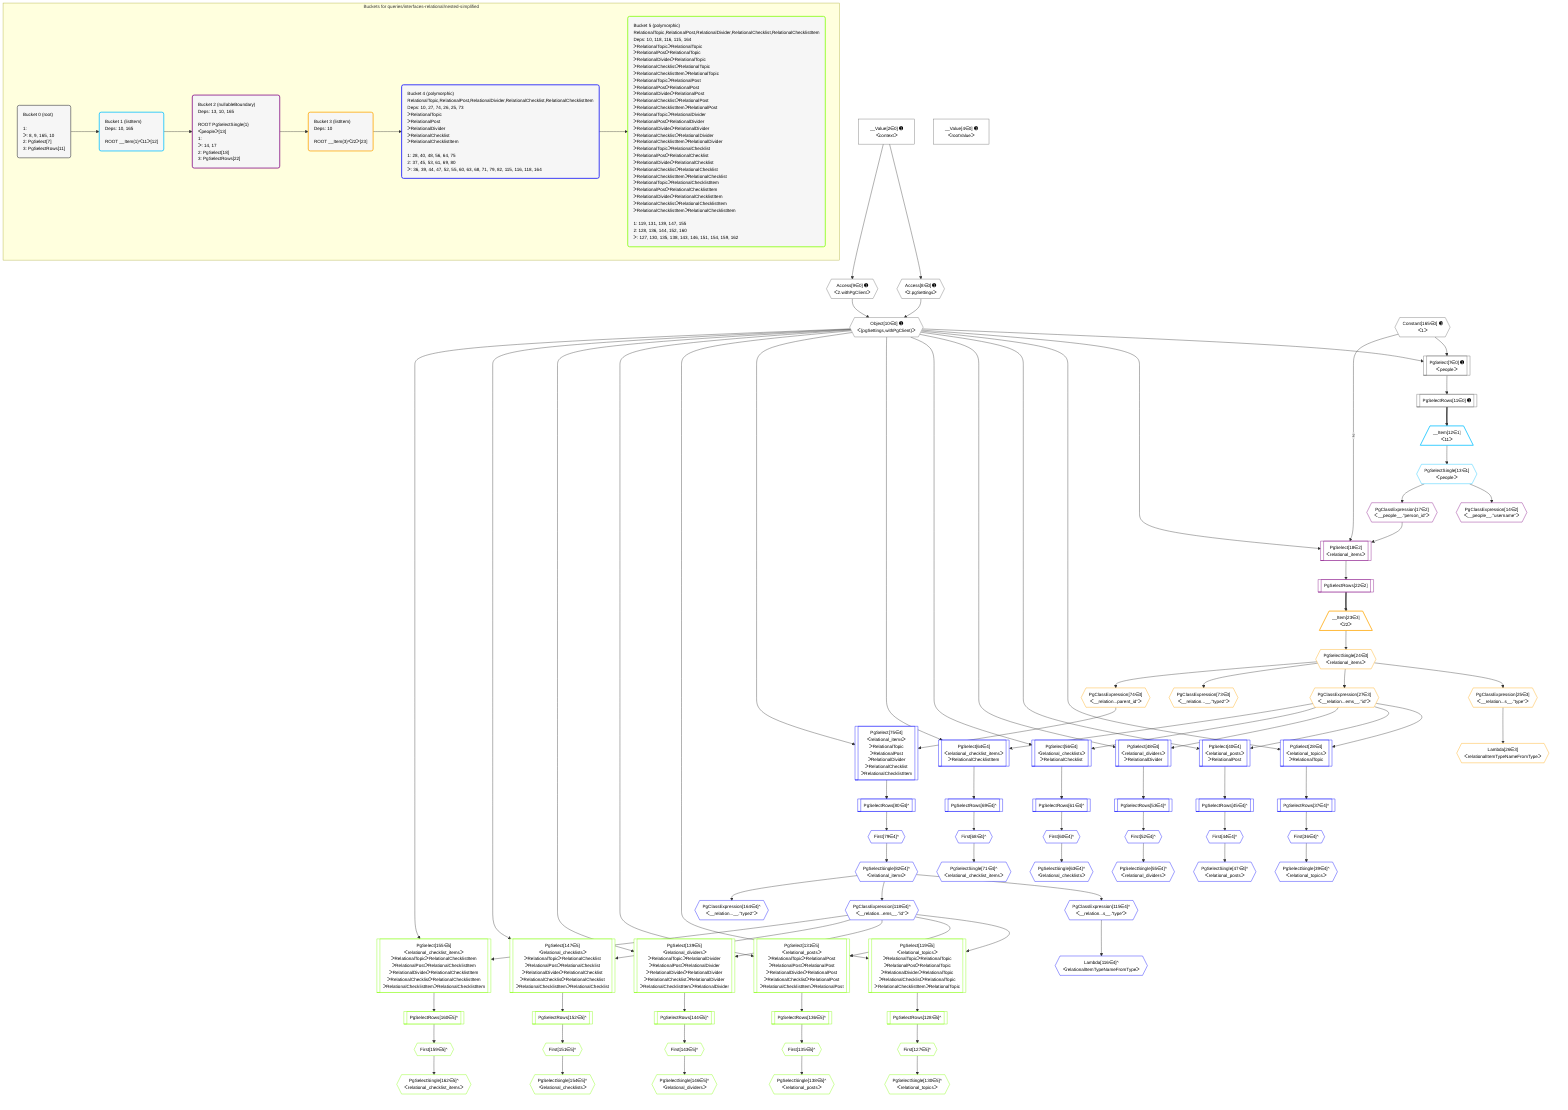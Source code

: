 %%{init: {'themeVariables': { 'fontSize': '12px'}}}%%
graph TD
    classDef path fill:#eee,stroke:#000,color:#000
    classDef plan fill:#fff,stroke-width:1px,color:#000
    classDef itemplan fill:#fff,stroke-width:2px,color:#000
    classDef unbatchedplan fill:#dff,stroke-width:1px,color:#000
    classDef sideeffectplan fill:#fcc,stroke-width:2px,color:#000
    classDef bucket fill:#f6f6f6,color:#000,stroke-width:2px,text-align:left

    subgraph "Buckets for queries/interfaces-relational/nested-simplified"
    Bucket0("Bucket 0 (root)<br /><br />1: <br />ᐳ: 8, 9, 165, 10<br />2: PgSelect[7]<br />3: PgSelectRows[11]"):::bucket
    Bucket1("Bucket 1 (listItem)<br />Deps: 10, 165<br /><br />ROOT __Item{1}ᐸ11ᐳ[12]"):::bucket
    Bucket2("Bucket 2 (nullableBoundary)<br />Deps: 13, 10, 165<br /><br />ROOT PgSelectSingle{1}ᐸpeopleᐳ[13]<br />1: <br />ᐳ: 14, 17<br />2: PgSelect[18]<br />3: PgSelectRows[22]"):::bucket
    Bucket3("Bucket 3 (listItem)<br />Deps: 10<br /><br />ROOT __Item{3}ᐸ22ᐳ[23]"):::bucket
    Bucket4("Bucket 4 (polymorphic)<br />RelationalTopic,RelationalPost,RelationalDivider,RelationalChecklist,RelationalChecklistItem<br />Deps: 10, 27, 74, 26, 25, 73<br />ᐳRelationalTopic<br />ᐳRelationalPost<br />ᐳRelationalDivider<br />ᐳRelationalChecklist<br />ᐳRelationalChecklistItem<br /><br />1: 28, 40, 48, 56, 64, 75<br />2: 37, 45, 53, 61, 69, 80<br />ᐳ: 36, 39, 44, 47, 52, 55, 60, 63, 68, 71, 79, 82, 115, 116, 118, 164"):::bucket
    Bucket5("Bucket 5 (polymorphic)<br />RelationalTopic,RelationalPost,RelationalDivider,RelationalChecklist,RelationalChecklistItem<br />Deps: 10, 118, 116, 115, 164<br />ᐳRelationalTopicᐳRelationalTopic<br />ᐳRelationalPostᐳRelationalTopic<br />ᐳRelationalDividerᐳRelationalTopic<br />ᐳRelationalChecklistᐳRelationalTopic<br />ᐳRelationalChecklistItemᐳRelationalTopic<br />ᐳRelationalTopicᐳRelationalPost<br />ᐳRelationalPostᐳRelationalPost<br />ᐳRelationalDividerᐳRelationalPost<br />ᐳRelationalChecklistᐳRelationalPost<br />ᐳRelationalChecklistItemᐳRelationalPost<br />ᐳRelationalTopicᐳRelationalDivider<br />ᐳRelationalPostᐳRelationalDivider<br />ᐳRelationalDividerᐳRelationalDivider<br />ᐳRelationalChecklistᐳRelationalDivider<br />ᐳRelationalChecklistItemᐳRelationalDivider<br />ᐳRelationalTopicᐳRelationalChecklist<br />ᐳRelationalPostᐳRelationalChecklist<br />ᐳRelationalDividerᐳRelationalChecklist<br />ᐳRelationalChecklistᐳRelationalChecklist<br />ᐳRelationalChecklistItemᐳRelationalChecklist<br />ᐳRelationalTopicᐳRelationalChecklistItem<br />ᐳRelationalPostᐳRelationalChecklistItem<br />ᐳRelationalDividerᐳRelationalChecklistItem<br />ᐳRelationalChecklistᐳRelationalChecklistItem<br />ᐳRelationalChecklistItemᐳRelationalChecklistItem<br /><br />1: 119, 131, 139, 147, 155<br />2: 128, 136, 144, 152, 160<br />ᐳ: 127, 130, 135, 138, 143, 146, 151, 154, 159, 162"):::bucket
    end
    Bucket0 --> Bucket1
    Bucket1 --> Bucket2
    Bucket2 --> Bucket3
    Bucket3 --> Bucket4
    Bucket4 --> Bucket5

    %% plan dependencies
    PgSelect7[["PgSelect[7∈0] ➊<br />ᐸpeopleᐳ"]]:::plan
    Object10{{"Object[10∈0] ➊<br />ᐸ{pgSettings,withPgClient}ᐳ"}}:::plan
    Constant165{{"Constant[165∈0] ➊<br />ᐸ1ᐳ"}}:::plan
    Object10 & Constant165 --> PgSelect7
    Access8{{"Access[8∈0] ➊<br />ᐸ2.pgSettingsᐳ"}}:::plan
    Access9{{"Access[9∈0] ➊<br />ᐸ2.withPgClientᐳ"}}:::plan
    Access8 & Access9 --> Object10
    __Value2["__Value[2∈0] ➊<br />ᐸcontextᐳ"]:::plan
    __Value2 --> Access8
    __Value2 --> Access9
    PgSelectRows11[["PgSelectRows[11∈0] ➊"]]:::plan
    PgSelect7 --> PgSelectRows11
    __Value4["__Value[4∈0] ➊<br />ᐸrootValueᐳ"]:::plan
    __Item12[/"__Item[12∈1]<br />ᐸ11ᐳ"\]:::itemplan
    PgSelectRows11 ==> __Item12
    PgSelectSingle13{{"PgSelectSingle[13∈1]<br />ᐸpeopleᐳ"}}:::plan
    __Item12 --> PgSelectSingle13
    PgSelect18[["PgSelect[18∈2]<br />ᐸrelational_itemsᐳ"]]:::plan
    PgClassExpression17{{"PgClassExpression[17∈2]<br />ᐸ__people__.”person_id”ᐳ"}}:::plan
    Object10 & PgClassExpression17 --> PgSelect18
    Constant165 -- 2 --> PgSelect18
    PgClassExpression14{{"PgClassExpression[14∈2]<br />ᐸ__people__.”username”ᐳ"}}:::plan
    PgSelectSingle13 --> PgClassExpression14
    PgSelectSingle13 --> PgClassExpression17
    PgSelectRows22[["PgSelectRows[22∈2]"]]:::plan
    PgSelect18 --> PgSelectRows22
    __Item23[/"__Item[23∈3]<br />ᐸ22ᐳ"\]:::itemplan
    PgSelectRows22 ==> __Item23
    PgSelectSingle24{{"PgSelectSingle[24∈3]<br />ᐸrelational_itemsᐳ"}}:::plan
    __Item23 --> PgSelectSingle24
    PgClassExpression25{{"PgClassExpression[25∈3]<br />ᐸ__relation...s__.”type”ᐳ"}}:::plan
    PgSelectSingle24 --> PgClassExpression25
    Lambda26{{"Lambda[26∈3]<br />ᐸrelationalItemTypeNameFromTypeᐳ"}}:::plan
    PgClassExpression25 --> Lambda26
    PgClassExpression27{{"PgClassExpression[27∈3]<br />ᐸ__relation...ems__.”id”ᐳ"}}:::plan
    PgSelectSingle24 --> PgClassExpression27
    PgClassExpression73{{"PgClassExpression[73∈3]<br />ᐸ__relation...__.”type2”ᐳ"}}:::plan
    PgSelectSingle24 --> PgClassExpression73
    PgClassExpression74{{"PgClassExpression[74∈3]<br />ᐸ__relation...parent_id”ᐳ"}}:::plan
    PgSelectSingle24 --> PgClassExpression74
    PgSelect28[["PgSelect[28∈4]<br />ᐸrelational_topicsᐳ<br />ᐳRelationalTopic"]]:::plan
    Object10 & PgClassExpression27 --> PgSelect28
    PgSelect40[["PgSelect[40∈4]<br />ᐸrelational_postsᐳ<br />ᐳRelationalPost"]]:::plan
    Object10 & PgClassExpression27 --> PgSelect40
    PgSelect48[["PgSelect[48∈4]<br />ᐸrelational_dividersᐳ<br />ᐳRelationalDivider"]]:::plan
    Object10 & PgClassExpression27 --> PgSelect48
    PgSelect56[["PgSelect[56∈4]<br />ᐸrelational_checklistsᐳ<br />ᐳRelationalChecklist"]]:::plan
    Object10 & PgClassExpression27 --> PgSelect56
    PgSelect64[["PgSelect[64∈4]<br />ᐸrelational_checklist_itemsᐳ<br />ᐳRelationalChecklistItem"]]:::plan
    Object10 & PgClassExpression27 --> PgSelect64
    PgSelect75[["PgSelect[75∈4]<br />ᐸrelational_itemsᐳ<br />ᐳRelationalTopic<br />ᐳRelationalPost<br />ᐳRelationalDivider<br />ᐳRelationalChecklist<br />ᐳRelationalChecklistItem"]]:::plan
    Object10 & PgClassExpression74 --> PgSelect75
    First36{{"First[36∈4]^"}}:::plan
    PgSelectRows37[["PgSelectRows[37∈4]^"]]:::plan
    PgSelectRows37 --> First36
    PgSelect28 --> PgSelectRows37
    PgSelectSingle39{{"PgSelectSingle[39∈4]^<br />ᐸrelational_topicsᐳ"}}:::plan
    First36 --> PgSelectSingle39
    First44{{"First[44∈4]^"}}:::plan
    PgSelectRows45[["PgSelectRows[45∈4]^"]]:::plan
    PgSelectRows45 --> First44
    PgSelect40 --> PgSelectRows45
    PgSelectSingle47{{"PgSelectSingle[47∈4]^<br />ᐸrelational_postsᐳ"}}:::plan
    First44 --> PgSelectSingle47
    First52{{"First[52∈4]^"}}:::plan
    PgSelectRows53[["PgSelectRows[53∈4]^"]]:::plan
    PgSelectRows53 --> First52
    PgSelect48 --> PgSelectRows53
    PgSelectSingle55{{"PgSelectSingle[55∈4]^<br />ᐸrelational_dividersᐳ"}}:::plan
    First52 --> PgSelectSingle55
    First60{{"First[60∈4]^"}}:::plan
    PgSelectRows61[["PgSelectRows[61∈4]^"]]:::plan
    PgSelectRows61 --> First60
    PgSelect56 --> PgSelectRows61
    PgSelectSingle63{{"PgSelectSingle[63∈4]^<br />ᐸrelational_checklistsᐳ"}}:::plan
    First60 --> PgSelectSingle63
    First68{{"First[68∈4]^"}}:::plan
    PgSelectRows69[["PgSelectRows[69∈4]^"]]:::plan
    PgSelectRows69 --> First68
    PgSelect64 --> PgSelectRows69
    PgSelectSingle71{{"PgSelectSingle[71∈4]^<br />ᐸrelational_checklist_itemsᐳ"}}:::plan
    First68 --> PgSelectSingle71
    First79{{"First[79∈4]^"}}:::plan
    PgSelectRows80[["PgSelectRows[80∈4]^"]]:::plan
    PgSelectRows80 --> First79
    PgSelect75 --> PgSelectRows80
    PgSelectSingle82{{"PgSelectSingle[82∈4]^<br />ᐸrelational_itemsᐳ"}}:::plan
    First79 --> PgSelectSingle82
    PgClassExpression115{{"PgClassExpression[115∈4]^<br />ᐸ__relation...s__.”type”ᐳ"}}:::plan
    PgSelectSingle82 --> PgClassExpression115
    Lambda116{{"Lambda[116∈4]^<br />ᐸrelationalItemTypeNameFromTypeᐳ"}}:::plan
    PgClassExpression115 --> Lambda116
    PgClassExpression118{{"PgClassExpression[118∈4]^<br />ᐸ__relation...ems__.”id”ᐳ"}}:::plan
    PgSelectSingle82 --> PgClassExpression118
    PgClassExpression164{{"PgClassExpression[164∈4]^<br />ᐸ__relation...__.”type2”ᐳ"}}:::plan
    PgSelectSingle82 --> PgClassExpression164
    PgSelect119[["PgSelect[119∈5]<br />ᐸrelational_topicsᐳ<br />ᐳRelationalTopicᐳRelationalTopic<br />ᐳRelationalPostᐳRelationalTopic<br />ᐳRelationalDividerᐳRelationalTopic<br />ᐳRelationalChecklistᐳRelationalTopic<br />ᐳRelationalChecklistItemᐳRelationalTopic"]]:::plan
    Object10 & PgClassExpression118 --> PgSelect119
    PgSelect131[["PgSelect[131∈5]<br />ᐸrelational_postsᐳ<br />ᐳRelationalTopicᐳRelationalPost<br />ᐳRelationalPostᐳRelationalPost<br />ᐳRelationalDividerᐳRelationalPost<br />ᐳRelationalChecklistᐳRelationalPost<br />ᐳRelationalChecklistItemᐳRelationalPost"]]:::plan
    Object10 & PgClassExpression118 --> PgSelect131
    PgSelect139[["PgSelect[139∈5]<br />ᐸrelational_dividersᐳ<br />ᐳRelationalTopicᐳRelationalDivider<br />ᐳRelationalPostᐳRelationalDivider<br />ᐳRelationalDividerᐳRelationalDivider<br />ᐳRelationalChecklistᐳRelationalDivider<br />ᐳRelationalChecklistItemᐳRelationalDivider"]]:::plan
    Object10 & PgClassExpression118 --> PgSelect139
    PgSelect147[["PgSelect[147∈5]<br />ᐸrelational_checklistsᐳ<br />ᐳRelationalTopicᐳRelationalChecklist<br />ᐳRelationalPostᐳRelationalChecklist<br />ᐳRelationalDividerᐳRelationalChecklist<br />ᐳRelationalChecklistᐳRelationalChecklist<br />ᐳRelationalChecklistItemᐳRelationalChecklist"]]:::plan
    Object10 & PgClassExpression118 --> PgSelect147
    PgSelect155[["PgSelect[155∈5]<br />ᐸrelational_checklist_itemsᐳ<br />ᐳRelationalTopicᐳRelationalChecklistItem<br />ᐳRelationalPostᐳRelationalChecklistItem<br />ᐳRelationalDividerᐳRelationalChecklistItem<br />ᐳRelationalChecklistᐳRelationalChecklistItem<br />ᐳRelationalChecklistItemᐳRelationalChecklistItem"]]:::plan
    Object10 & PgClassExpression118 --> PgSelect155
    First127{{"First[127∈5]^"}}:::plan
    PgSelectRows128[["PgSelectRows[128∈5]^"]]:::plan
    PgSelectRows128 --> First127
    PgSelect119 --> PgSelectRows128
    PgSelectSingle130{{"PgSelectSingle[130∈5]^<br />ᐸrelational_topicsᐳ"}}:::plan
    First127 --> PgSelectSingle130
    First135{{"First[135∈5]^"}}:::plan
    PgSelectRows136[["PgSelectRows[136∈5]^"]]:::plan
    PgSelectRows136 --> First135
    PgSelect131 --> PgSelectRows136
    PgSelectSingle138{{"PgSelectSingle[138∈5]^<br />ᐸrelational_postsᐳ"}}:::plan
    First135 --> PgSelectSingle138
    First143{{"First[143∈5]^"}}:::plan
    PgSelectRows144[["PgSelectRows[144∈5]^"]]:::plan
    PgSelectRows144 --> First143
    PgSelect139 --> PgSelectRows144
    PgSelectSingle146{{"PgSelectSingle[146∈5]^<br />ᐸrelational_dividersᐳ"}}:::plan
    First143 --> PgSelectSingle146
    First151{{"First[151∈5]^"}}:::plan
    PgSelectRows152[["PgSelectRows[152∈5]^"]]:::plan
    PgSelectRows152 --> First151
    PgSelect147 --> PgSelectRows152
    PgSelectSingle154{{"PgSelectSingle[154∈5]^<br />ᐸrelational_checklistsᐳ"}}:::plan
    First151 --> PgSelectSingle154
    First159{{"First[159∈5]^"}}:::plan
    PgSelectRows160[["PgSelectRows[160∈5]^"]]:::plan
    PgSelectRows160 --> First159
    PgSelect155 --> PgSelectRows160
    PgSelectSingle162{{"PgSelectSingle[162∈5]^<br />ᐸrelational_checklist_itemsᐳ"}}:::plan
    First159 --> PgSelectSingle162

    %% define steps
    classDef bucket0 stroke:#696969
    class Bucket0,__Value2,__Value4,PgSelect7,Access8,Access9,Object10,PgSelectRows11,Constant165 bucket0
    classDef bucket1 stroke:#00bfff
    class Bucket1,__Item12,PgSelectSingle13 bucket1
    classDef bucket2 stroke:#7f007f
    class Bucket2,PgClassExpression14,PgClassExpression17,PgSelect18,PgSelectRows22 bucket2
    classDef bucket3 stroke:#ffa500
    class Bucket3,__Item23,PgSelectSingle24,PgClassExpression25,Lambda26,PgClassExpression27,PgClassExpression73,PgClassExpression74 bucket3
    classDef bucket4 stroke:#0000ff
    class Bucket4,PgSelect28,First36,PgSelectRows37,PgSelectSingle39,PgSelect40,First44,PgSelectRows45,PgSelectSingle47,PgSelect48,First52,PgSelectRows53,PgSelectSingle55,PgSelect56,First60,PgSelectRows61,PgSelectSingle63,PgSelect64,First68,PgSelectRows69,PgSelectSingle71,PgSelect75,First79,PgSelectRows80,PgSelectSingle82,PgClassExpression115,Lambda116,PgClassExpression118,PgClassExpression164 bucket4
    classDef bucket5 stroke:#7fff00
    class Bucket5,PgSelect119,First127,PgSelectRows128,PgSelectSingle130,PgSelect131,First135,PgSelectRows136,PgSelectSingle138,PgSelect139,First143,PgSelectRows144,PgSelectSingle146,PgSelect147,First151,PgSelectRows152,PgSelectSingle154,PgSelect155,First159,PgSelectRows160,PgSelectSingle162 bucket5